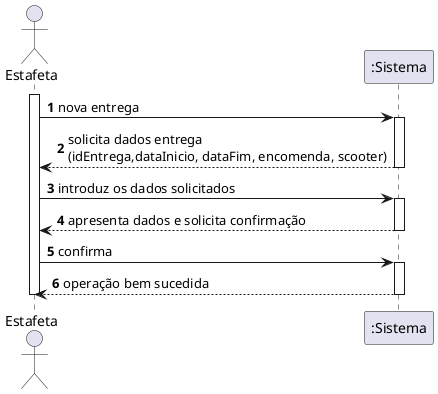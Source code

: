 @startuml
autonumber
actor "Estafeta" as EST

activate EST
EST -> ":Sistema" : nova entrega
activate ":Sistema"
":Sistema" --> EST : solicita dados entrega \n(idEntrega,dataInicio, dataFim, encomenda, scooter)
deactivate ":Sistema"

EST -> ":Sistema" : introduz os dados solicitados
activate ":Sistema"
":Sistema" --> EST : apresenta dados e solicita confirmação
deactivate ":Sistema"

EST -> ":Sistema" : confirma
activate ":Sistema"
":Sistema" --> EST : operação bem sucedida
deactivate ":Sistema"

deactivate EST
@enduml
